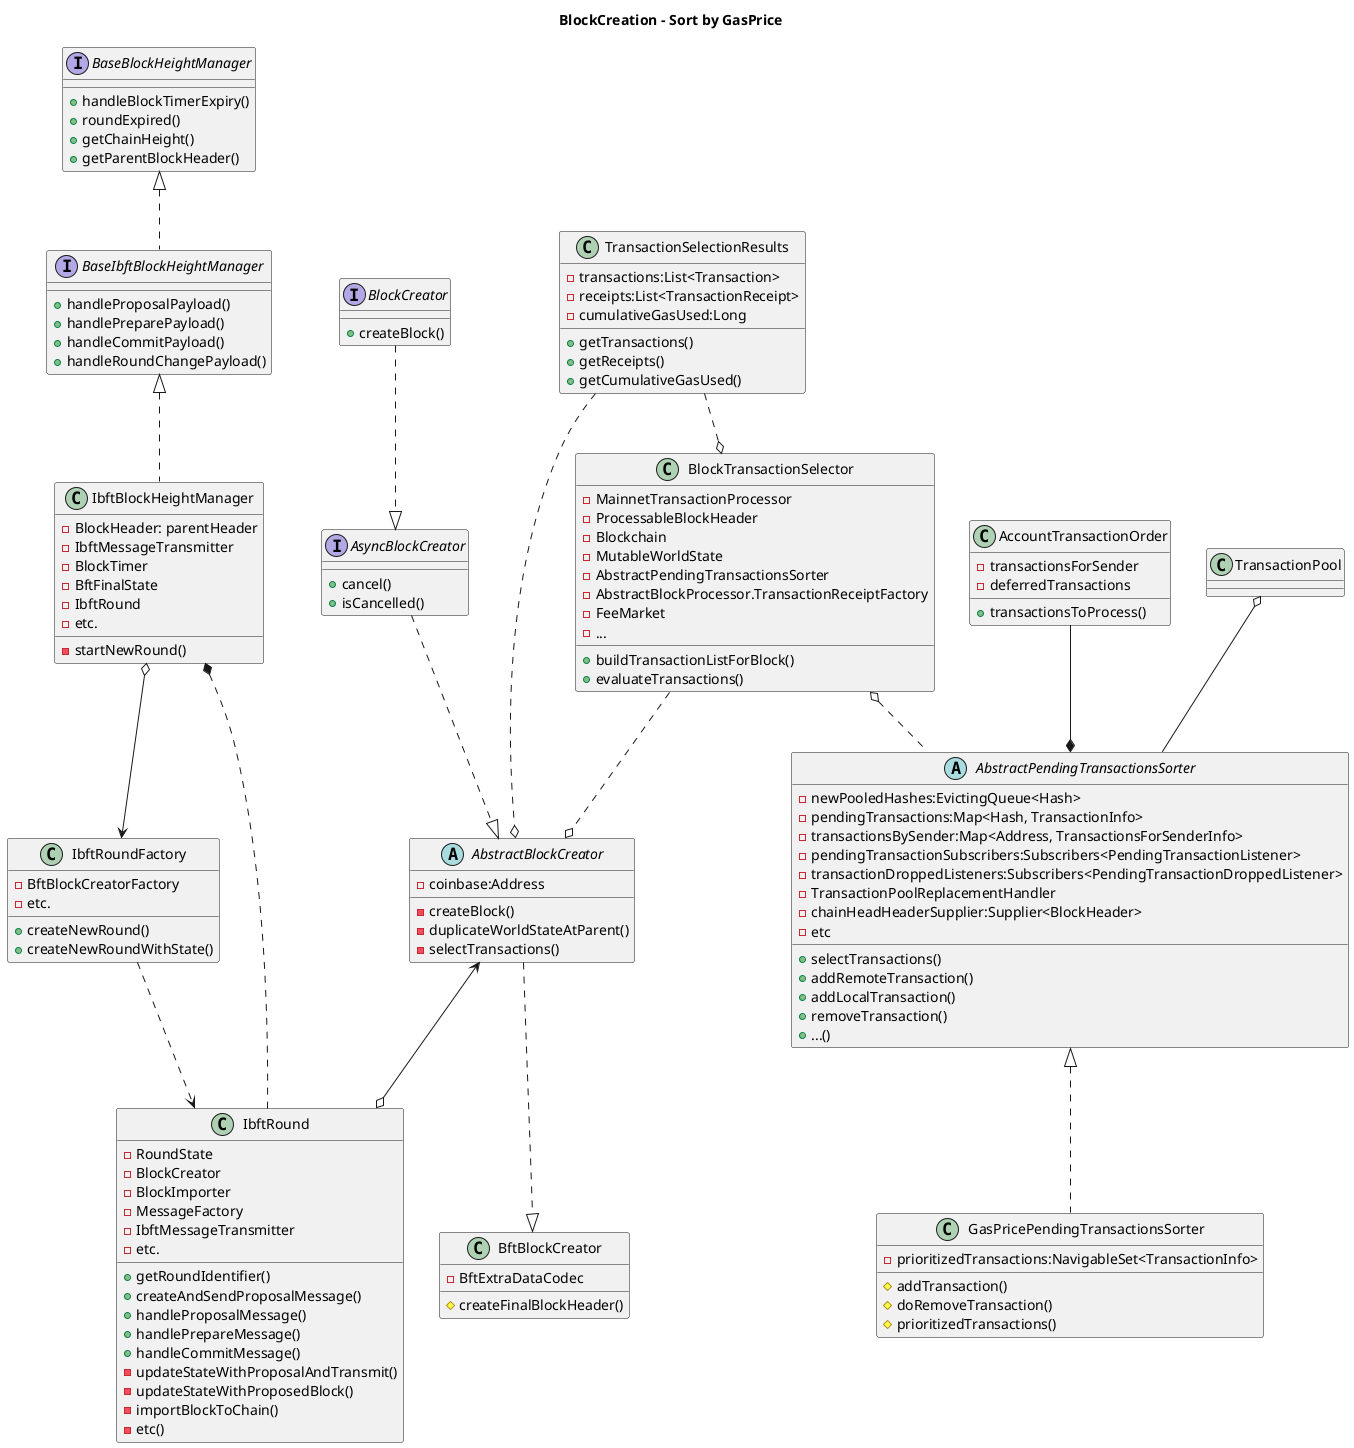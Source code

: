 @startuml
title "BlockCreation - Sort by GasPrice"
scale 1.0

interface BlockCreator {
    +createBlock() 
}

interface AsyncBlockCreator {
    +cancel()
    +isCancelled()
}
BlockCreator ..|> AsyncBlockCreator

abstract class AbstractBlockCreator {
    -coinbase:Address
    -createBlock()
    -duplicateWorldStateAtParent()
    -selectTransactions()
}
AsyncBlockCreator ..|> AbstractBlockCreator

class BftBlockCreator {
    -BftExtraDataCodec
    #createFinalBlockHeader()
}
AbstractBlockCreator ..|> BftBlockCreator

class BlockTransactionSelector {
    -MainnetTransactionProcessor
    -ProcessableBlockHeader
    -Blockchain
    -MutableWorldState
    -AbstractPendingTransactionsSorter
    -AbstractBlockProcessor.TransactionReceiptFactory
    -FeeMarket
    -...
    +buildTransactionListForBlock()
    +evaluateTransactions()
}
BlockTransactionSelector ..o AbstractBlockCreator
TransactionSelectionResults ..o AbstractBlockCreator
TransactionSelectionResults ..o BlockTransactionSelector

class TransactionSelectionResults {
    -transactions:List<Transaction>
    -receipts:List<TransactionReceipt>
    -cumulativeGasUsed:Long
    +getTransactions()
    +getReceipts()
    +getCumulativeGasUsed()
}

BlockTransactionSelector o.. AbstractPendingTransactionsSorter

abstract class AbstractPendingTransactionsSorter {
    -newPooledHashes:EvictingQueue<Hash>
    -pendingTransactions:Map<Hash, TransactionInfo>
    -transactionsBySender:Map<Address, TransactionsForSenderInfo>
    -pendingTransactionSubscribers:Subscribers<PendingTransactionListener>
    -transactionDroppedListeners:Subscribers<PendingTransactionDroppedListener>
    -TransactionPoolReplacementHandler
    -chainHeadHeaderSupplier:Supplier<BlockHeader>
    -etc
    +selectTransactions()
    +addRemoteTransaction()
    +addLocalTransaction()
    +removeTransaction()
    +...()
}

class GasPricePendingTransactionsSorter {
    -prioritizedTransactions:NavigableSet<TransactionInfo>
    #addTransaction()
    #doRemoveTransaction()
    #prioritizedTransactions()
}

AbstractPendingTransactionsSorter <|.. GasPricePendingTransactionsSorter

class AccountTransactionOrder {
    -transactionsForSender
    -deferredTransactions
    +transactionsToProcess()
}
AccountTransactionOrder --* AbstractPendingTransactionsSorter

TransactionPool o-- AbstractPendingTransactionsSorter

interface BaseBlockHeightManager {
    +handleBlockTimerExpiry()
    +roundExpired()
    +getChainHeight()
    +getParentBlockHeader()
}

interface BaseIbftBlockHeightManager {
    +handleProposalPayload()
    +handlePreparePayload()
    +handleCommitPayload()
    +handleRoundChangePayload()
}

BaseBlockHeightManager <|.. BaseIbftBlockHeightManager
AbstractBlockCreator <--o IbftRound 

class IbftBlockHeightManager {
    -BlockHeader: parentHeader
    -IbftMessageTransmitter
    -BlockTimer
    -BftFinalState
    -IbftRound
    -etc.
    -startNewRound()
}
BaseIbftBlockHeightManager <|.. IbftBlockHeightManager

class IbftRoundFactory {
    -BftBlockCreatorFactory
    -etc.
    +createNewRound()
    +createNewRoundWithState()
}
IbftBlockHeightManager o--> IbftRoundFactory

class IbftRound {
    -RoundState
    -BlockCreator
    -BlockImporter
    -MessageFactory
    -IbftMessageTransmitter
    -etc.
    +getRoundIdentifier()
    +createAndSendProposalMessage()
    +handleProposalMessage()
    +handlePrepareMessage()
    +handleCommitMessage()
    -updateStateWithProposalAndTransmit()
    -updateStateWithProposedBlock()
    -importBlockToChain()
    -etc()
}
IbftBlockHeightManager *.. IbftRound
IbftRoundFactory ..> IbftRound

@enduml